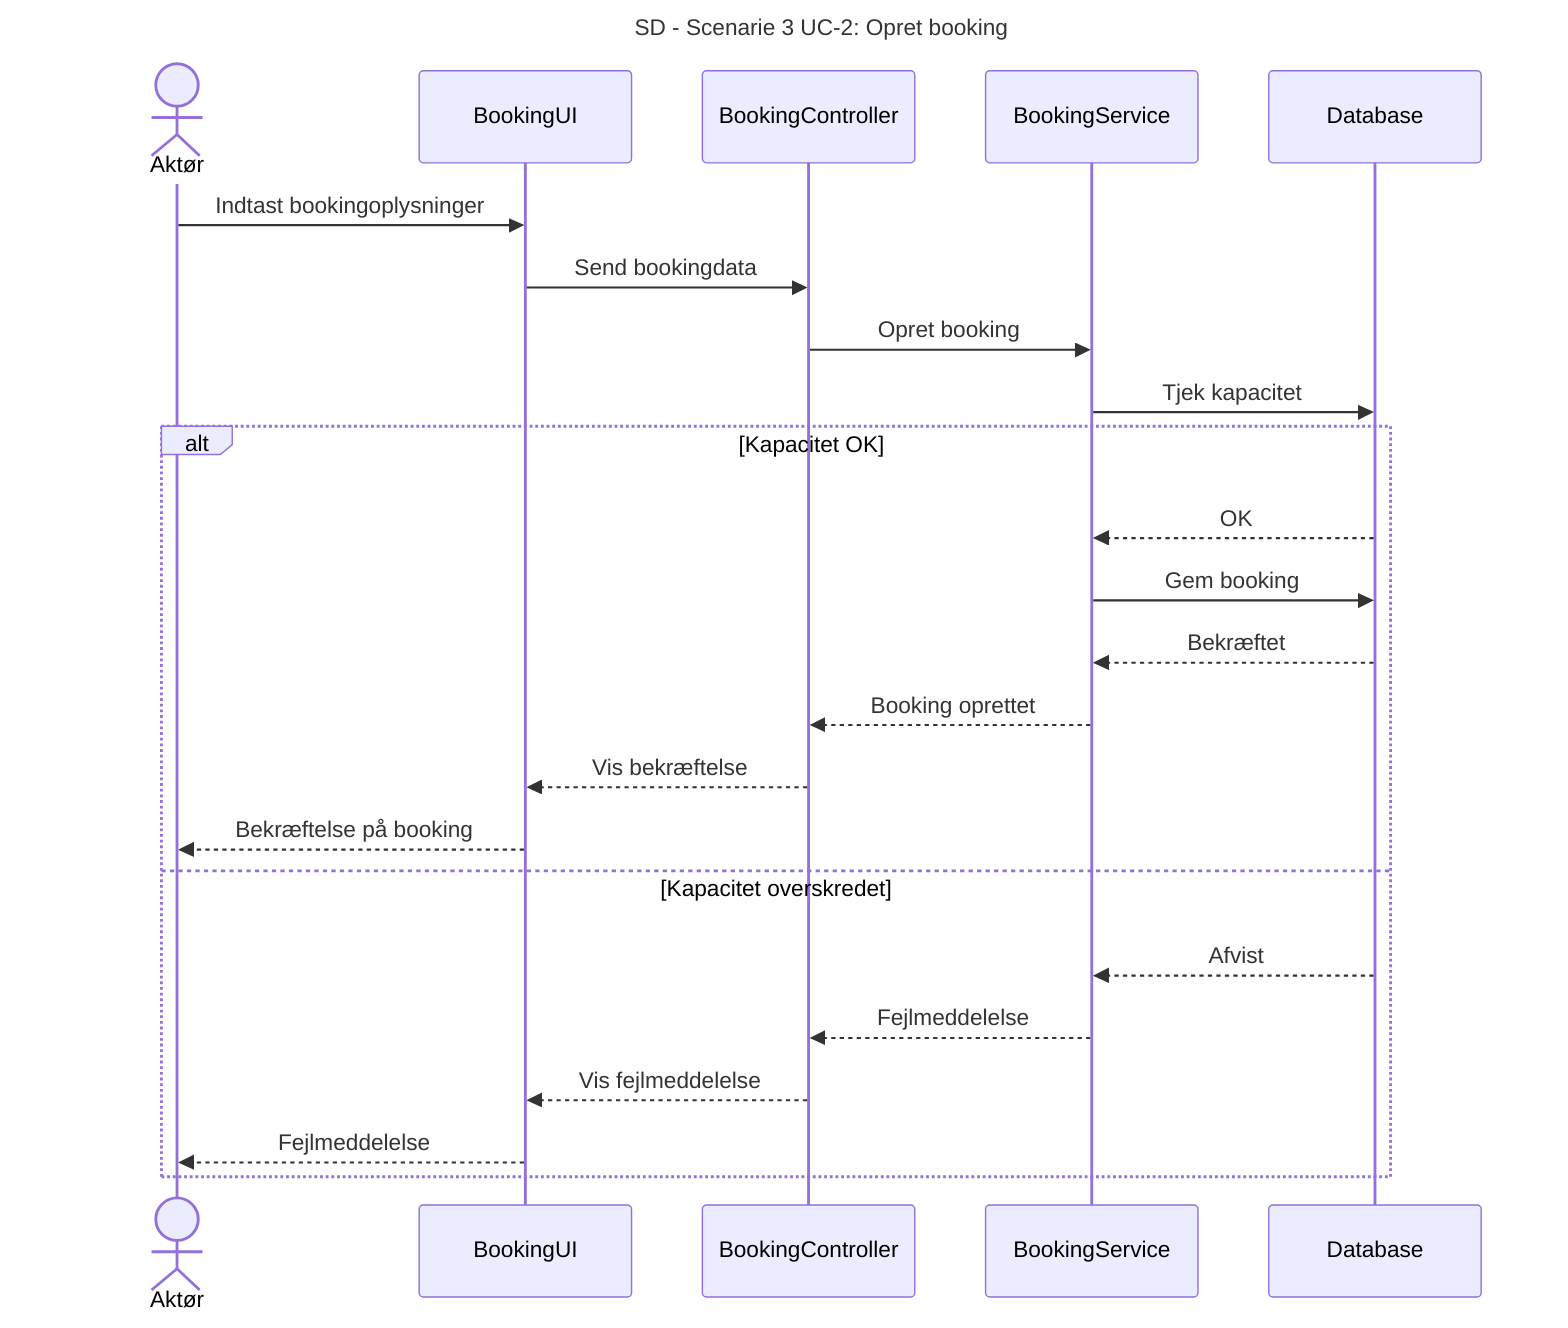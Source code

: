 sequenceDiagram
   title SD - Scenarie 3 UC-2: Opret booking
   actor Aktør
    participant BookingUI
    participant BookingController
    participant BookingService
    participant Database

    Aktør->>BookingUI: Indtast bookingoplysninger
    BookingUI->>BookingController: Send bookingdata
    BookingController->>BookingService: Opret booking
    BookingService->>Database: Tjek kapacitet
    alt Kapacitet OK
        Database-->>BookingService: OK
        BookingService->>Database: Gem booking
        Database-->>BookingService: Bekræftet
        BookingService-->>BookingController: Booking oprettet
        BookingController-->>BookingUI: Vis bekræftelse
        BookingUI-->>Aktør: Bekræftelse på booking
    else Kapacitet overskredet
        Database-->>BookingService: Afvist
        BookingService-->>BookingController: Fejlmeddelelse
        BookingController-->>BookingUI: Vis fejlmeddelelse
        BookingUI-->>Aktør: Fejlmeddelelse
    end